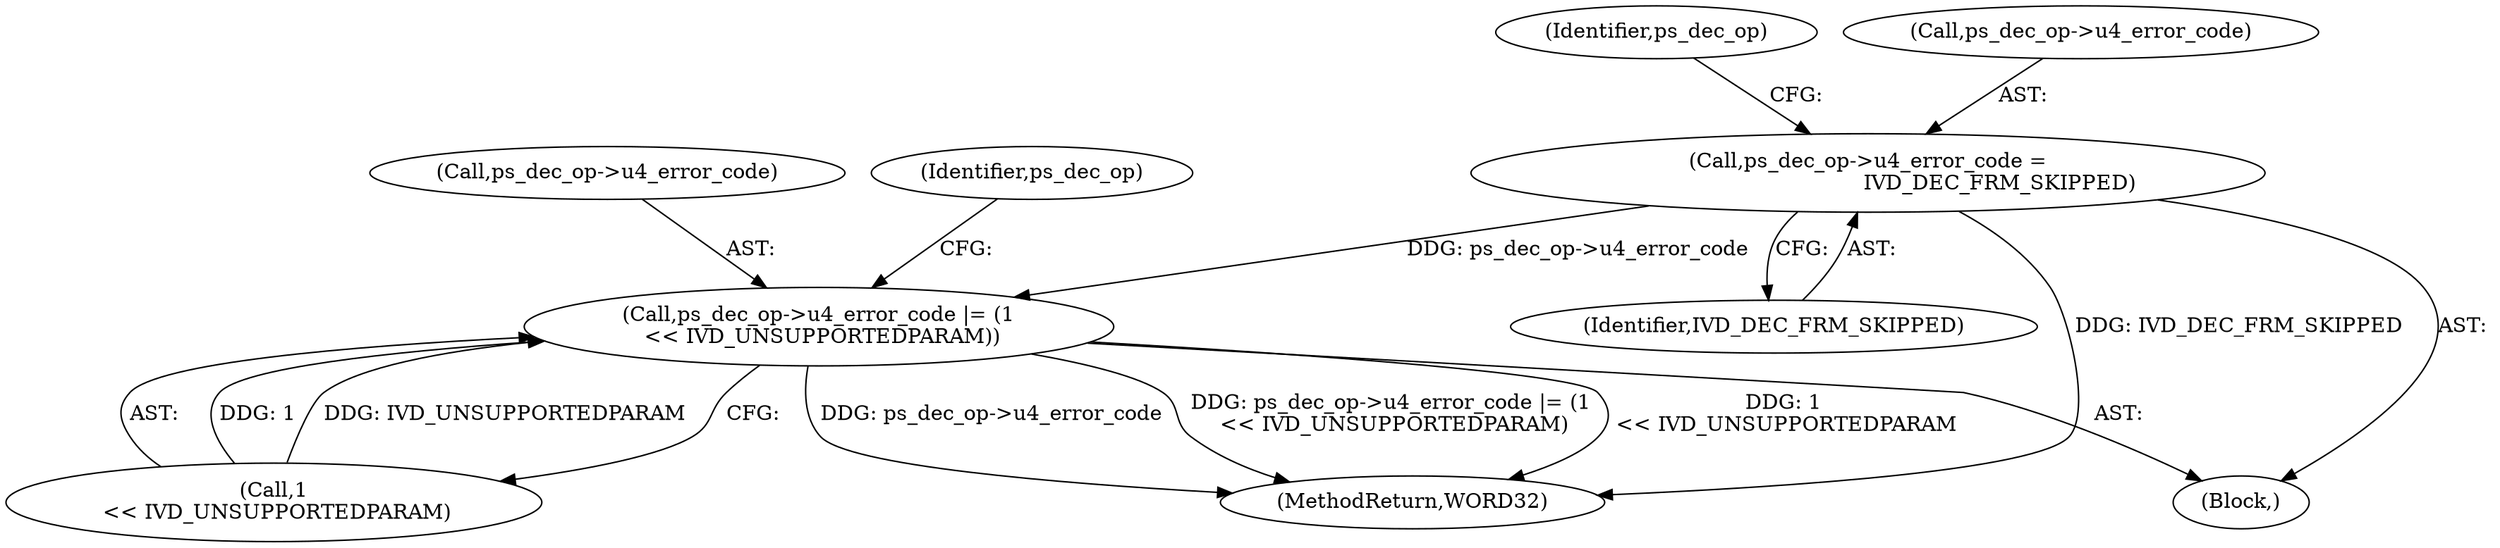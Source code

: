 digraph "0_Android_33ef7de9ddc8ea7eb9cbc440d1cf89957a0c267b@pointer" {
"1001169" [label="(Call,ps_dec_op->u4_error_code =\n                                        IVD_DEC_FRM_SKIPPED)"];
"1001174" [label="(Call,ps_dec_op->u4_error_code |= (1\n << IVD_UNSUPPORTEDPARAM))"];
"1002189" [label="(MethodReturn,WORD32)"];
"1001169" [label="(Call,ps_dec_op->u4_error_code =\n                                        IVD_DEC_FRM_SKIPPED)"];
"1001173" [label="(Identifier,IVD_DEC_FRM_SKIPPED)"];
"1001175" [label="(Call,ps_dec_op->u4_error_code)"];
"1001158" [label="(Block,)"];
"1001176" [label="(Identifier,ps_dec_op)"];
"1001174" [label="(Call,ps_dec_op->u4_error_code |= (1\n << IVD_UNSUPPORTEDPARAM))"];
"1001183" [label="(Identifier,ps_dec_op)"];
"1001170" [label="(Call,ps_dec_op->u4_error_code)"];
"1001178" [label="(Call,1\n << IVD_UNSUPPORTEDPARAM)"];
"1001169" -> "1001158"  [label="AST: "];
"1001169" -> "1001173"  [label="CFG: "];
"1001170" -> "1001169"  [label="AST: "];
"1001173" -> "1001169"  [label="AST: "];
"1001176" -> "1001169"  [label="CFG: "];
"1001169" -> "1002189"  [label="DDG: IVD_DEC_FRM_SKIPPED"];
"1001169" -> "1001174"  [label="DDG: ps_dec_op->u4_error_code"];
"1001174" -> "1001158"  [label="AST: "];
"1001174" -> "1001178"  [label="CFG: "];
"1001175" -> "1001174"  [label="AST: "];
"1001178" -> "1001174"  [label="AST: "];
"1001183" -> "1001174"  [label="CFG: "];
"1001174" -> "1002189"  [label="DDG: 1\n << IVD_UNSUPPORTEDPARAM"];
"1001174" -> "1002189"  [label="DDG: ps_dec_op->u4_error_code"];
"1001174" -> "1002189"  [label="DDG: ps_dec_op->u4_error_code |= (1\n << IVD_UNSUPPORTEDPARAM)"];
"1001178" -> "1001174"  [label="DDG: 1"];
"1001178" -> "1001174"  [label="DDG: IVD_UNSUPPORTEDPARAM"];
}
